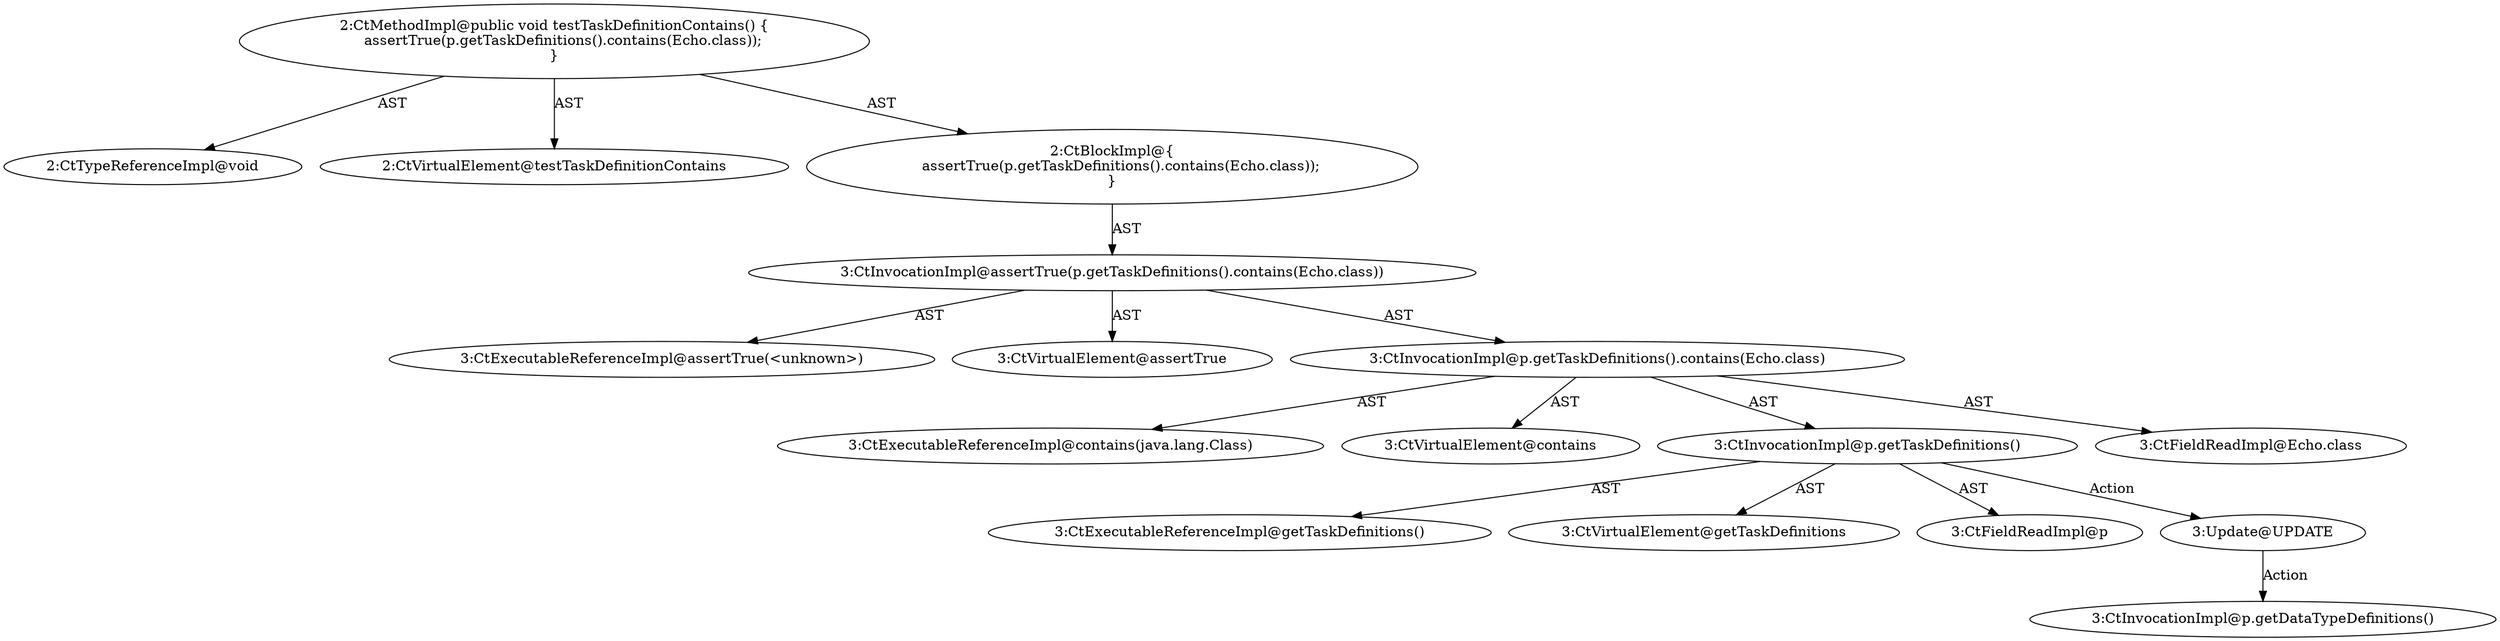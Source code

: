 digraph "testTaskDefinitionContains#?" {
0 [label="2:CtTypeReferenceImpl@void" shape=ellipse]
1 [label="2:CtVirtualElement@testTaskDefinitionContains" shape=ellipse]
2 [label="3:CtExecutableReferenceImpl@assertTrue(<unknown>)" shape=ellipse]
3 [label="3:CtVirtualElement@assertTrue" shape=ellipse]
4 [label="3:CtExecutableReferenceImpl@contains(java.lang.Class)" shape=ellipse]
5 [label="3:CtVirtualElement@contains" shape=ellipse]
6 [label="3:CtExecutableReferenceImpl@getTaskDefinitions()" shape=ellipse]
7 [label="3:CtVirtualElement@getTaskDefinitions" shape=ellipse]
8 [label="3:CtFieldReadImpl@p" shape=ellipse]
9 [label="3:CtInvocationImpl@p.getTaskDefinitions()" shape=ellipse]
10 [label="3:CtFieldReadImpl@Echo.class" shape=ellipse]
11 [label="3:CtInvocationImpl@p.getTaskDefinitions().contains(Echo.class)" shape=ellipse]
12 [label="3:CtInvocationImpl@assertTrue(p.getTaskDefinitions().contains(Echo.class))" shape=ellipse]
13 [label="2:CtBlockImpl@\{
    assertTrue(p.getTaskDefinitions().contains(Echo.class));
\}" shape=ellipse]
14 [label="2:CtMethodImpl@public void testTaskDefinitionContains() \{
    assertTrue(p.getTaskDefinitions().contains(Echo.class));
\}" shape=ellipse]
15 [label="3:Update@UPDATE" shape=ellipse]
16 [label="3:CtInvocationImpl@p.getDataTypeDefinitions()" shape=ellipse]
9 -> 7 [label="AST"];
9 -> 8 [label="AST"];
9 -> 6 [label="AST"];
9 -> 15 [label="Action"];
11 -> 5 [label="AST"];
11 -> 9 [label="AST"];
11 -> 4 [label="AST"];
11 -> 10 [label="AST"];
12 -> 3 [label="AST"];
12 -> 2 [label="AST"];
12 -> 11 [label="AST"];
13 -> 12 [label="AST"];
14 -> 1 [label="AST"];
14 -> 0 [label="AST"];
14 -> 13 [label="AST"];
15 -> 16 [label="Action"];
}